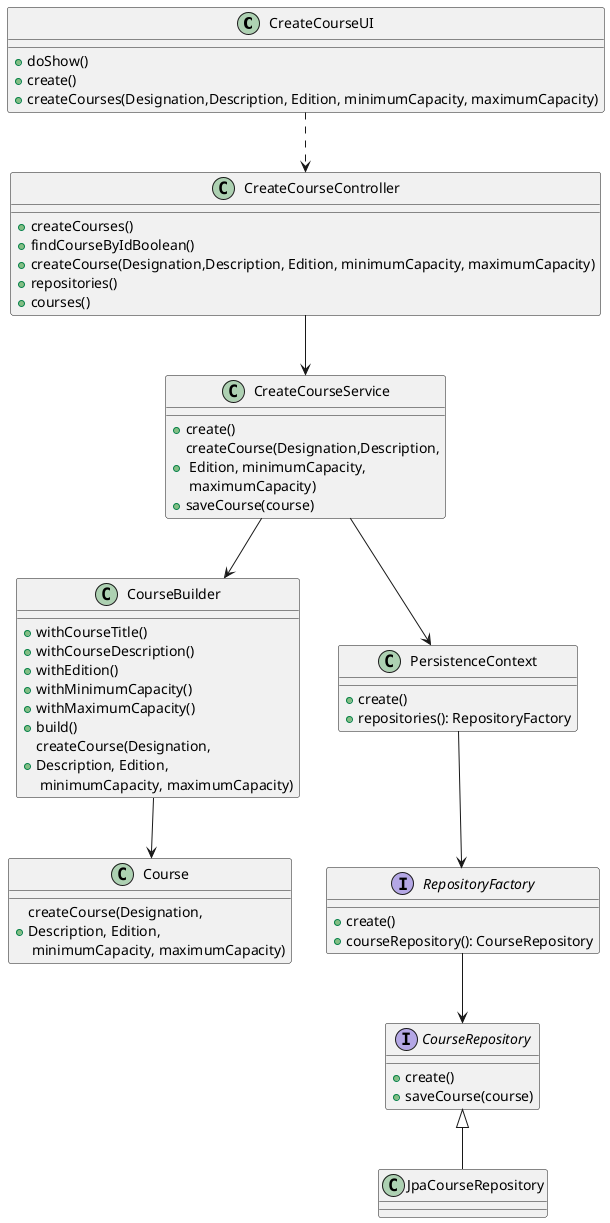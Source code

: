 @startuml
'skinparam section

skinparam packageStyle rect
skinparam defaultFontName FG Virgil
skinparam shadowing false

class CreateCourseUI {
    +doShow()
    +create()
    +createCourses(Designation,Description, Edition, minimumCapacity, maximumCapacity)
}

class CreateCourseController {
    +createCourses()
    +findCourseByIdBoolean()
    +createCourse(Designation,Description, Edition, minimumCapacity, maximumCapacity)
    +repositories()
    +courses()

}

class CreateCourseService {
    +create()
    +createCourse(Designation,Description,\n Edition, minimumCapacity,\n maximumCapacity)
    +saveCourse(course)
}



class CourseBuilder {
    +withCourseTitle()
    +withCourseDescription()
    +withEdition()
    +withMinimumCapacity()
    +withMaximumCapacity()
    +build()
    +createCourse(Designation,\nDescription, Edition,\n minimumCapacity, maximumCapacity)
}

class Course {
+createCourse(Designation,\nDescription, Edition,\n minimumCapacity, maximumCapacity)
}

class PersistenceContext {
+create()
+ repositories(): RepositoryFactory
}

interface RepositoryFactory {
+create()
+ courseRepository(): CourseRepository

}

interface CourseRepository {
+create()
+saveCourse(course)
}

 class JpaCourseRepository {

}

CreateCourseUI .down.> CreateCourseController

CreateCourseController -down-> CreateCourseService
CreateCourseService -down-> CourseBuilder
CourseBuilder -down-> Course


 JpaCourseRepository -up-|> CourseRepository
CreateCourseService --> PersistenceContext
PersistenceContext --> RepositoryFactory
RepositoryFactory --> CourseRepository







@enduml
